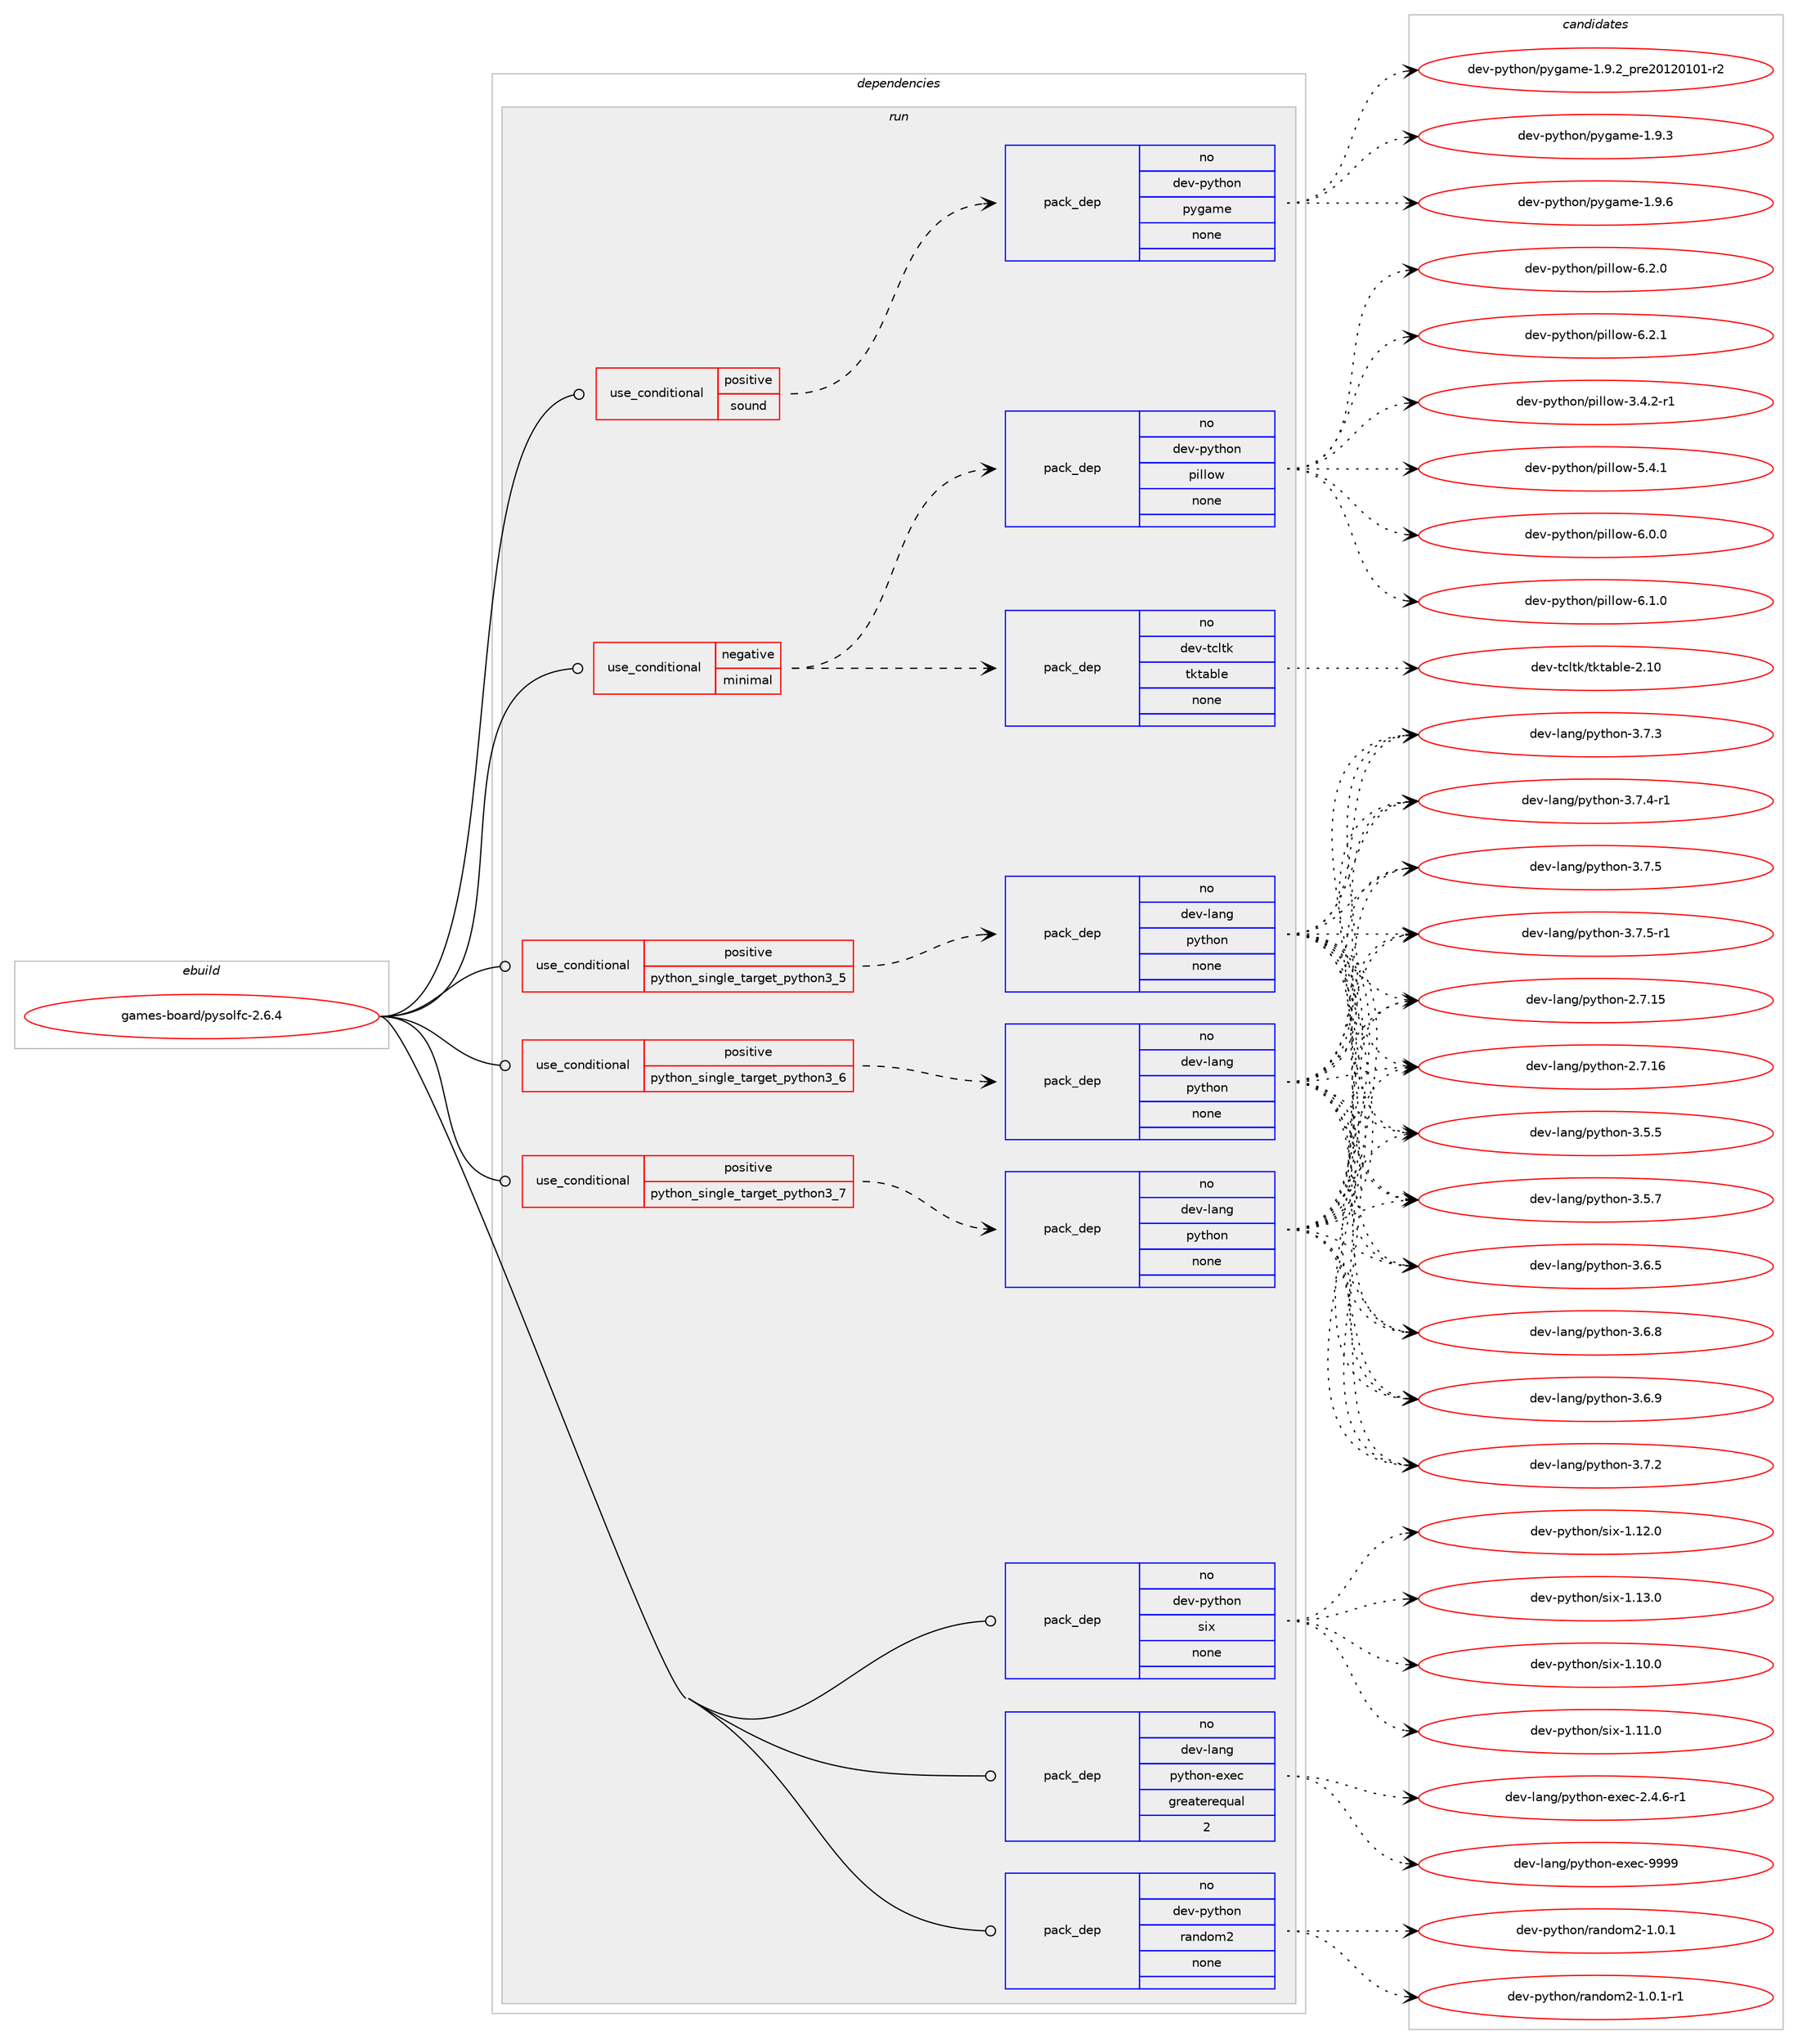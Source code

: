 digraph prolog {

# *************
# Graph options
# *************

newrank=true;
concentrate=true;
compound=true;
graph [rankdir=LR,fontname=Helvetica,fontsize=10,ranksep=1.5];#, ranksep=2.5, nodesep=0.2];
edge  [arrowhead=vee];
node  [fontname=Helvetica,fontsize=10];

# **********
# The ebuild
# **********

subgraph cluster_leftcol {
color=gray;
rank=same;
label=<<i>ebuild</i>>;
id [label="games-board/pysolfc-2.6.4", color=red, width=4, href="../games-board/pysolfc-2.6.4.svg"];
}

# ****************
# The dependencies
# ****************

subgraph cluster_midcol {
color=gray;
label=<<i>dependencies</i>>;
subgraph cluster_compile {
fillcolor="#eeeeee";
style=filled;
label=<<i>compile</i>>;
}
subgraph cluster_compileandrun {
fillcolor="#eeeeee";
style=filled;
label=<<i>compile and run</i>>;
}
subgraph cluster_run {
fillcolor="#eeeeee";
style=filled;
label=<<i>run</i>>;
subgraph cond184258 {
dependency737736 [label=<<TABLE BORDER="0" CELLBORDER="1" CELLSPACING="0" CELLPADDING="4"><TR><TD ROWSPAN="3" CELLPADDING="10">use_conditional</TD></TR><TR><TD>negative</TD></TR><TR><TD>minimal</TD></TR></TABLE>>, shape=none, color=red];
subgraph pack541178 {
dependency737737 [label=<<TABLE BORDER="0" CELLBORDER="1" CELLSPACING="0" CELLPADDING="4" WIDTH="220"><TR><TD ROWSPAN="6" CELLPADDING="30">pack_dep</TD></TR><TR><TD WIDTH="110">no</TD></TR><TR><TD>dev-python</TD></TR><TR><TD>pillow</TD></TR><TR><TD>none</TD></TR><TR><TD></TD></TR></TABLE>>, shape=none, color=blue];
}
dependency737736:e -> dependency737737:w [weight=20,style="dashed",arrowhead="vee"];
subgraph pack541179 {
dependency737738 [label=<<TABLE BORDER="0" CELLBORDER="1" CELLSPACING="0" CELLPADDING="4" WIDTH="220"><TR><TD ROWSPAN="6" CELLPADDING="30">pack_dep</TD></TR><TR><TD WIDTH="110">no</TD></TR><TR><TD>dev-tcltk</TD></TR><TR><TD>tktable</TD></TR><TR><TD>none</TD></TR><TR><TD></TD></TR></TABLE>>, shape=none, color=blue];
}
dependency737736:e -> dependency737738:w [weight=20,style="dashed",arrowhead="vee"];
}
id:e -> dependency737736:w [weight=20,style="solid",arrowhead="odot"];
subgraph cond184259 {
dependency737739 [label=<<TABLE BORDER="0" CELLBORDER="1" CELLSPACING="0" CELLPADDING="4"><TR><TD ROWSPAN="3" CELLPADDING="10">use_conditional</TD></TR><TR><TD>positive</TD></TR><TR><TD>python_single_target_python3_5</TD></TR></TABLE>>, shape=none, color=red];
subgraph pack541180 {
dependency737740 [label=<<TABLE BORDER="0" CELLBORDER="1" CELLSPACING="0" CELLPADDING="4" WIDTH="220"><TR><TD ROWSPAN="6" CELLPADDING="30">pack_dep</TD></TR><TR><TD WIDTH="110">no</TD></TR><TR><TD>dev-lang</TD></TR><TR><TD>python</TD></TR><TR><TD>none</TD></TR><TR><TD></TD></TR></TABLE>>, shape=none, color=blue];
}
dependency737739:e -> dependency737740:w [weight=20,style="dashed",arrowhead="vee"];
}
id:e -> dependency737739:w [weight=20,style="solid",arrowhead="odot"];
subgraph cond184260 {
dependency737741 [label=<<TABLE BORDER="0" CELLBORDER="1" CELLSPACING="0" CELLPADDING="4"><TR><TD ROWSPAN="3" CELLPADDING="10">use_conditional</TD></TR><TR><TD>positive</TD></TR><TR><TD>python_single_target_python3_6</TD></TR></TABLE>>, shape=none, color=red];
subgraph pack541181 {
dependency737742 [label=<<TABLE BORDER="0" CELLBORDER="1" CELLSPACING="0" CELLPADDING="4" WIDTH="220"><TR><TD ROWSPAN="6" CELLPADDING="30">pack_dep</TD></TR><TR><TD WIDTH="110">no</TD></TR><TR><TD>dev-lang</TD></TR><TR><TD>python</TD></TR><TR><TD>none</TD></TR><TR><TD></TD></TR></TABLE>>, shape=none, color=blue];
}
dependency737741:e -> dependency737742:w [weight=20,style="dashed",arrowhead="vee"];
}
id:e -> dependency737741:w [weight=20,style="solid",arrowhead="odot"];
subgraph cond184261 {
dependency737743 [label=<<TABLE BORDER="0" CELLBORDER="1" CELLSPACING="0" CELLPADDING="4"><TR><TD ROWSPAN="3" CELLPADDING="10">use_conditional</TD></TR><TR><TD>positive</TD></TR><TR><TD>python_single_target_python3_7</TD></TR></TABLE>>, shape=none, color=red];
subgraph pack541182 {
dependency737744 [label=<<TABLE BORDER="0" CELLBORDER="1" CELLSPACING="0" CELLPADDING="4" WIDTH="220"><TR><TD ROWSPAN="6" CELLPADDING="30">pack_dep</TD></TR><TR><TD WIDTH="110">no</TD></TR><TR><TD>dev-lang</TD></TR><TR><TD>python</TD></TR><TR><TD>none</TD></TR><TR><TD></TD></TR></TABLE>>, shape=none, color=blue];
}
dependency737743:e -> dependency737744:w [weight=20,style="dashed",arrowhead="vee"];
}
id:e -> dependency737743:w [weight=20,style="solid",arrowhead="odot"];
subgraph cond184262 {
dependency737745 [label=<<TABLE BORDER="0" CELLBORDER="1" CELLSPACING="0" CELLPADDING="4"><TR><TD ROWSPAN="3" CELLPADDING="10">use_conditional</TD></TR><TR><TD>positive</TD></TR><TR><TD>sound</TD></TR></TABLE>>, shape=none, color=red];
subgraph pack541183 {
dependency737746 [label=<<TABLE BORDER="0" CELLBORDER="1" CELLSPACING="0" CELLPADDING="4" WIDTH="220"><TR><TD ROWSPAN="6" CELLPADDING="30">pack_dep</TD></TR><TR><TD WIDTH="110">no</TD></TR><TR><TD>dev-python</TD></TR><TR><TD>pygame</TD></TR><TR><TD>none</TD></TR><TR><TD></TD></TR></TABLE>>, shape=none, color=blue];
}
dependency737745:e -> dependency737746:w [weight=20,style="dashed",arrowhead="vee"];
}
id:e -> dependency737745:w [weight=20,style="solid",arrowhead="odot"];
subgraph pack541184 {
dependency737747 [label=<<TABLE BORDER="0" CELLBORDER="1" CELLSPACING="0" CELLPADDING="4" WIDTH="220"><TR><TD ROWSPAN="6" CELLPADDING="30">pack_dep</TD></TR><TR><TD WIDTH="110">no</TD></TR><TR><TD>dev-lang</TD></TR><TR><TD>python-exec</TD></TR><TR><TD>greaterequal</TD></TR><TR><TD>2</TD></TR></TABLE>>, shape=none, color=blue];
}
id:e -> dependency737747:w [weight=20,style="solid",arrowhead="odot"];
subgraph pack541185 {
dependency737748 [label=<<TABLE BORDER="0" CELLBORDER="1" CELLSPACING="0" CELLPADDING="4" WIDTH="220"><TR><TD ROWSPAN="6" CELLPADDING="30">pack_dep</TD></TR><TR><TD WIDTH="110">no</TD></TR><TR><TD>dev-python</TD></TR><TR><TD>random2</TD></TR><TR><TD>none</TD></TR><TR><TD></TD></TR></TABLE>>, shape=none, color=blue];
}
id:e -> dependency737748:w [weight=20,style="solid",arrowhead="odot"];
subgraph pack541186 {
dependency737749 [label=<<TABLE BORDER="0" CELLBORDER="1" CELLSPACING="0" CELLPADDING="4" WIDTH="220"><TR><TD ROWSPAN="6" CELLPADDING="30">pack_dep</TD></TR><TR><TD WIDTH="110">no</TD></TR><TR><TD>dev-python</TD></TR><TR><TD>six</TD></TR><TR><TD>none</TD></TR><TR><TD></TD></TR></TABLE>>, shape=none, color=blue];
}
id:e -> dependency737749:w [weight=20,style="solid",arrowhead="odot"];
}
}

# **************
# The candidates
# **************

subgraph cluster_choices {
rank=same;
color=gray;
label=<<i>candidates</i>>;

subgraph choice541178 {
color=black;
nodesep=1;
choice10010111845112121116104111110471121051081081111194551465246504511449 [label="dev-python/pillow-3.4.2-r1", color=red, width=4,href="../dev-python/pillow-3.4.2-r1.svg"];
choice1001011184511212111610411111047112105108108111119455346524649 [label="dev-python/pillow-5.4.1", color=red, width=4,href="../dev-python/pillow-5.4.1.svg"];
choice1001011184511212111610411111047112105108108111119455446484648 [label="dev-python/pillow-6.0.0", color=red, width=4,href="../dev-python/pillow-6.0.0.svg"];
choice1001011184511212111610411111047112105108108111119455446494648 [label="dev-python/pillow-6.1.0", color=red, width=4,href="../dev-python/pillow-6.1.0.svg"];
choice1001011184511212111610411111047112105108108111119455446504648 [label="dev-python/pillow-6.2.0", color=red, width=4,href="../dev-python/pillow-6.2.0.svg"];
choice1001011184511212111610411111047112105108108111119455446504649 [label="dev-python/pillow-6.2.1", color=red, width=4,href="../dev-python/pillow-6.2.1.svg"];
dependency737737:e -> choice10010111845112121116104111110471121051081081111194551465246504511449:w [style=dotted,weight="100"];
dependency737737:e -> choice1001011184511212111610411111047112105108108111119455346524649:w [style=dotted,weight="100"];
dependency737737:e -> choice1001011184511212111610411111047112105108108111119455446484648:w [style=dotted,weight="100"];
dependency737737:e -> choice1001011184511212111610411111047112105108108111119455446494648:w [style=dotted,weight="100"];
dependency737737:e -> choice1001011184511212111610411111047112105108108111119455446504648:w [style=dotted,weight="100"];
dependency737737:e -> choice1001011184511212111610411111047112105108108111119455446504649:w [style=dotted,weight="100"];
}
subgraph choice541179 {
color=black;
nodesep=1;
choice10010111845116991081161074711610711697981081014550464948 [label="dev-tcltk/tktable-2.10", color=red, width=4,href="../dev-tcltk/tktable-2.10.svg"];
dependency737738:e -> choice10010111845116991081161074711610711697981081014550464948:w [style=dotted,weight="100"];
}
subgraph choice541180 {
color=black;
nodesep=1;
choice10010111845108971101034711212111610411111045504655464953 [label="dev-lang/python-2.7.15", color=red, width=4,href="../dev-lang/python-2.7.15.svg"];
choice10010111845108971101034711212111610411111045504655464954 [label="dev-lang/python-2.7.16", color=red, width=4,href="../dev-lang/python-2.7.16.svg"];
choice100101118451089711010347112121116104111110455146534653 [label="dev-lang/python-3.5.5", color=red, width=4,href="../dev-lang/python-3.5.5.svg"];
choice100101118451089711010347112121116104111110455146534655 [label="dev-lang/python-3.5.7", color=red, width=4,href="../dev-lang/python-3.5.7.svg"];
choice100101118451089711010347112121116104111110455146544653 [label="dev-lang/python-3.6.5", color=red, width=4,href="../dev-lang/python-3.6.5.svg"];
choice100101118451089711010347112121116104111110455146544656 [label="dev-lang/python-3.6.8", color=red, width=4,href="../dev-lang/python-3.6.8.svg"];
choice100101118451089711010347112121116104111110455146544657 [label="dev-lang/python-3.6.9", color=red, width=4,href="../dev-lang/python-3.6.9.svg"];
choice100101118451089711010347112121116104111110455146554650 [label="dev-lang/python-3.7.2", color=red, width=4,href="../dev-lang/python-3.7.2.svg"];
choice100101118451089711010347112121116104111110455146554651 [label="dev-lang/python-3.7.3", color=red, width=4,href="../dev-lang/python-3.7.3.svg"];
choice1001011184510897110103471121211161041111104551465546524511449 [label="dev-lang/python-3.7.4-r1", color=red, width=4,href="../dev-lang/python-3.7.4-r1.svg"];
choice100101118451089711010347112121116104111110455146554653 [label="dev-lang/python-3.7.5", color=red, width=4,href="../dev-lang/python-3.7.5.svg"];
choice1001011184510897110103471121211161041111104551465546534511449 [label="dev-lang/python-3.7.5-r1", color=red, width=4,href="../dev-lang/python-3.7.5-r1.svg"];
dependency737740:e -> choice10010111845108971101034711212111610411111045504655464953:w [style=dotted,weight="100"];
dependency737740:e -> choice10010111845108971101034711212111610411111045504655464954:w [style=dotted,weight="100"];
dependency737740:e -> choice100101118451089711010347112121116104111110455146534653:w [style=dotted,weight="100"];
dependency737740:e -> choice100101118451089711010347112121116104111110455146534655:w [style=dotted,weight="100"];
dependency737740:e -> choice100101118451089711010347112121116104111110455146544653:w [style=dotted,weight="100"];
dependency737740:e -> choice100101118451089711010347112121116104111110455146544656:w [style=dotted,weight="100"];
dependency737740:e -> choice100101118451089711010347112121116104111110455146544657:w [style=dotted,weight="100"];
dependency737740:e -> choice100101118451089711010347112121116104111110455146554650:w [style=dotted,weight="100"];
dependency737740:e -> choice100101118451089711010347112121116104111110455146554651:w [style=dotted,weight="100"];
dependency737740:e -> choice1001011184510897110103471121211161041111104551465546524511449:w [style=dotted,weight="100"];
dependency737740:e -> choice100101118451089711010347112121116104111110455146554653:w [style=dotted,weight="100"];
dependency737740:e -> choice1001011184510897110103471121211161041111104551465546534511449:w [style=dotted,weight="100"];
}
subgraph choice541181 {
color=black;
nodesep=1;
choice10010111845108971101034711212111610411111045504655464953 [label="dev-lang/python-2.7.15", color=red, width=4,href="../dev-lang/python-2.7.15.svg"];
choice10010111845108971101034711212111610411111045504655464954 [label="dev-lang/python-2.7.16", color=red, width=4,href="../dev-lang/python-2.7.16.svg"];
choice100101118451089711010347112121116104111110455146534653 [label="dev-lang/python-3.5.5", color=red, width=4,href="../dev-lang/python-3.5.5.svg"];
choice100101118451089711010347112121116104111110455146534655 [label="dev-lang/python-3.5.7", color=red, width=4,href="../dev-lang/python-3.5.7.svg"];
choice100101118451089711010347112121116104111110455146544653 [label="dev-lang/python-3.6.5", color=red, width=4,href="../dev-lang/python-3.6.5.svg"];
choice100101118451089711010347112121116104111110455146544656 [label="dev-lang/python-3.6.8", color=red, width=4,href="../dev-lang/python-3.6.8.svg"];
choice100101118451089711010347112121116104111110455146544657 [label="dev-lang/python-3.6.9", color=red, width=4,href="../dev-lang/python-3.6.9.svg"];
choice100101118451089711010347112121116104111110455146554650 [label="dev-lang/python-3.7.2", color=red, width=4,href="../dev-lang/python-3.7.2.svg"];
choice100101118451089711010347112121116104111110455146554651 [label="dev-lang/python-3.7.3", color=red, width=4,href="../dev-lang/python-3.7.3.svg"];
choice1001011184510897110103471121211161041111104551465546524511449 [label="dev-lang/python-3.7.4-r1", color=red, width=4,href="../dev-lang/python-3.7.4-r1.svg"];
choice100101118451089711010347112121116104111110455146554653 [label="dev-lang/python-3.7.5", color=red, width=4,href="../dev-lang/python-3.7.5.svg"];
choice1001011184510897110103471121211161041111104551465546534511449 [label="dev-lang/python-3.7.5-r1", color=red, width=4,href="../dev-lang/python-3.7.5-r1.svg"];
dependency737742:e -> choice10010111845108971101034711212111610411111045504655464953:w [style=dotted,weight="100"];
dependency737742:e -> choice10010111845108971101034711212111610411111045504655464954:w [style=dotted,weight="100"];
dependency737742:e -> choice100101118451089711010347112121116104111110455146534653:w [style=dotted,weight="100"];
dependency737742:e -> choice100101118451089711010347112121116104111110455146534655:w [style=dotted,weight="100"];
dependency737742:e -> choice100101118451089711010347112121116104111110455146544653:w [style=dotted,weight="100"];
dependency737742:e -> choice100101118451089711010347112121116104111110455146544656:w [style=dotted,weight="100"];
dependency737742:e -> choice100101118451089711010347112121116104111110455146544657:w [style=dotted,weight="100"];
dependency737742:e -> choice100101118451089711010347112121116104111110455146554650:w [style=dotted,weight="100"];
dependency737742:e -> choice100101118451089711010347112121116104111110455146554651:w [style=dotted,weight="100"];
dependency737742:e -> choice1001011184510897110103471121211161041111104551465546524511449:w [style=dotted,weight="100"];
dependency737742:e -> choice100101118451089711010347112121116104111110455146554653:w [style=dotted,weight="100"];
dependency737742:e -> choice1001011184510897110103471121211161041111104551465546534511449:w [style=dotted,weight="100"];
}
subgraph choice541182 {
color=black;
nodesep=1;
choice10010111845108971101034711212111610411111045504655464953 [label="dev-lang/python-2.7.15", color=red, width=4,href="../dev-lang/python-2.7.15.svg"];
choice10010111845108971101034711212111610411111045504655464954 [label="dev-lang/python-2.7.16", color=red, width=4,href="../dev-lang/python-2.7.16.svg"];
choice100101118451089711010347112121116104111110455146534653 [label="dev-lang/python-3.5.5", color=red, width=4,href="../dev-lang/python-3.5.5.svg"];
choice100101118451089711010347112121116104111110455146534655 [label="dev-lang/python-3.5.7", color=red, width=4,href="../dev-lang/python-3.5.7.svg"];
choice100101118451089711010347112121116104111110455146544653 [label="dev-lang/python-3.6.5", color=red, width=4,href="../dev-lang/python-3.6.5.svg"];
choice100101118451089711010347112121116104111110455146544656 [label="dev-lang/python-3.6.8", color=red, width=4,href="../dev-lang/python-3.6.8.svg"];
choice100101118451089711010347112121116104111110455146544657 [label="dev-lang/python-3.6.9", color=red, width=4,href="../dev-lang/python-3.6.9.svg"];
choice100101118451089711010347112121116104111110455146554650 [label="dev-lang/python-3.7.2", color=red, width=4,href="../dev-lang/python-3.7.2.svg"];
choice100101118451089711010347112121116104111110455146554651 [label="dev-lang/python-3.7.3", color=red, width=4,href="../dev-lang/python-3.7.3.svg"];
choice1001011184510897110103471121211161041111104551465546524511449 [label="dev-lang/python-3.7.4-r1", color=red, width=4,href="../dev-lang/python-3.7.4-r1.svg"];
choice100101118451089711010347112121116104111110455146554653 [label="dev-lang/python-3.7.5", color=red, width=4,href="../dev-lang/python-3.7.5.svg"];
choice1001011184510897110103471121211161041111104551465546534511449 [label="dev-lang/python-3.7.5-r1", color=red, width=4,href="../dev-lang/python-3.7.5-r1.svg"];
dependency737744:e -> choice10010111845108971101034711212111610411111045504655464953:w [style=dotted,weight="100"];
dependency737744:e -> choice10010111845108971101034711212111610411111045504655464954:w [style=dotted,weight="100"];
dependency737744:e -> choice100101118451089711010347112121116104111110455146534653:w [style=dotted,weight="100"];
dependency737744:e -> choice100101118451089711010347112121116104111110455146534655:w [style=dotted,weight="100"];
dependency737744:e -> choice100101118451089711010347112121116104111110455146544653:w [style=dotted,weight="100"];
dependency737744:e -> choice100101118451089711010347112121116104111110455146544656:w [style=dotted,weight="100"];
dependency737744:e -> choice100101118451089711010347112121116104111110455146544657:w [style=dotted,weight="100"];
dependency737744:e -> choice100101118451089711010347112121116104111110455146554650:w [style=dotted,weight="100"];
dependency737744:e -> choice100101118451089711010347112121116104111110455146554651:w [style=dotted,weight="100"];
dependency737744:e -> choice1001011184510897110103471121211161041111104551465546524511449:w [style=dotted,weight="100"];
dependency737744:e -> choice100101118451089711010347112121116104111110455146554653:w [style=dotted,weight="100"];
dependency737744:e -> choice1001011184510897110103471121211161041111104551465546534511449:w [style=dotted,weight="100"];
}
subgraph choice541183 {
color=black;
nodesep=1;
choice1001011184511212111610411111047112121103971091014549465746509511211410150484950484948494511450 [label="dev-python/pygame-1.9.2_pre20120101-r2", color=red, width=4,href="../dev-python/pygame-1.9.2_pre20120101-r2.svg"];
choice100101118451121211161041111104711212110397109101454946574651 [label="dev-python/pygame-1.9.3", color=red, width=4,href="../dev-python/pygame-1.9.3.svg"];
choice100101118451121211161041111104711212110397109101454946574654 [label="dev-python/pygame-1.9.6", color=red, width=4,href="../dev-python/pygame-1.9.6.svg"];
dependency737746:e -> choice1001011184511212111610411111047112121103971091014549465746509511211410150484950484948494511450:w [style=dotted,weight="100"];
dependency737746:e -> choice100101118451121211161041111104711212110397109101454946574651:w [style=dotted,weight="100"];
dependency737746:e -> choice100101118451121211161041111104711212110397109101454946574654:w [style=dotted,weight="100"];
}
subgraph choice541184 {
color=black;
nodesep=1;
choice10010111845108971101034711212111610411111045101120101994550465246544511449 [label="dev-lang/python-exec-2.4.6-r1", color=red, width=4,href="../dev-lang/python-exec-2.4.6-r1.svg"];
choice10010111845108971101034711212111610411111045101120101994557575757 [label="dev-lang/python-exec-9999", color=red, width=4,href="../dev-lang/python-exec-9999.svg"];
dependency737747:e -> choice10010111845108971101034711212111610411111045101120101994550465246544511449:w [style=dotted,weight="100"];
dependency737747:e -> choice10010111845108971101034711212111610411111045101120101994557575757:w [style=dotted,weight="100"];
}
subgraph choice541185 {
color=black;
nodesep=1;
choice10010111845112121116104111110471149711010011110950454946484649 [label="dev-python/random2-1.0.1", color=red, width=4,href="../dev-python/random2-1.0.1.svg"];
choice100101118451121211161041111104711497110100111109504549464846494511449 [label="dev-python/random2-1.0.1-r1", color=red, width=4,href="../dev-python/random2-1.0.1-r1.svg"];
dependency737748:e -> choice10010111845112121116104111110471149711010011110950454946484649:w [style=dotted,weight="100"];
dependency737748:e -> choice100101118451121211161041111104711497110100111109504549464846494511449:w [style=dotted,weight="100"];
}
subgraph choice541186 {
color=black;
nodesep=1;
choice100101118451121211161041111104711510512045494649484648 [label="dev-python/six-1.10.0", color=red, width=4,href="../dev-python/six-1.10.0.svg"];
choice100101118451121211161041111104711510512045494649494648 [label="dev-python/six-1.11.0", color=red, width=4,href="../dev-python/six-1.11.0.svg"];
choice100101118451121211161041111104711510512045494649504648 [label="dev-python/six-1.12.0", color=red, width=4,href="../dev-python/six-1.12.0.svg"];
choice100101118451121211161041111104711510512045494649514648 [label="dev-python/six-1.13.0", color=red, width=4,href="../dev-python/six-1.13.0.svg"];
dependency737749:e -> choice100101118451121211161041111104711510512045494649484648:w [style=dotted,weight="100"];
dependency737749:e -> choice100101118451121211161041111104711510512045494649494648:w [style=dotted,weight="100"];
dependency737749:e -> choice100101118451121211161041111104711510512045494649504648:w [style=dotted,weight="100"];
dependency737749:e -> choice100101118451121211161041111104711510512045494649514648:w [style=dotted,weight="100"];
}
}

}
